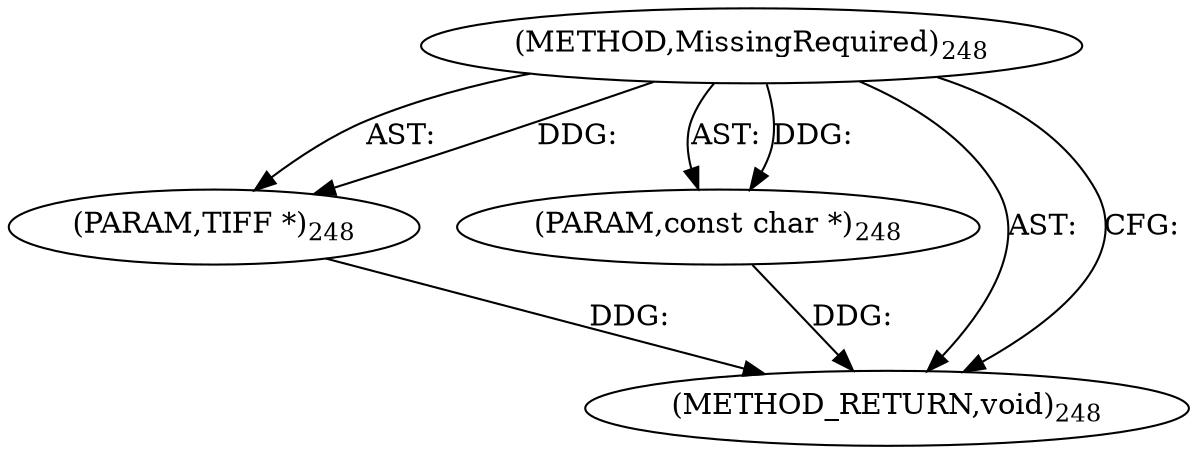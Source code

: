 digraph "MissingRequired" {  
"78236" [label = <(METHOD,MissingRequired)<SUB>248</SUB>> ]
"78237" [label = <(PARAM,TIFF *)<SUB>248</SUB>> ]
"78238" [label = <(PARAM,const char *)<SUB>248</SUB>> ]
"78239" [label = <(METHOD_RETURN,void)<SUB>248</SUB>> ]
  "78236" -> "78237"  [ label = "AST: "] 
  "78236" -> "78238"  [ label = "AST: "] 
  "78236" -> "78239"  [ label = "AST: "] 
  "78236" -> "78239"  [ label = "CFG: "] 
  "78237" -> "78239"  [ label = "DDG: "] 
  "78238" -> "78239"  [ label = "DDG: "] 
  "78236" -> "78237"  [ label = "DDG: "] 
  "78236" -> "78238"  [ label = "DDG: "] 
}
